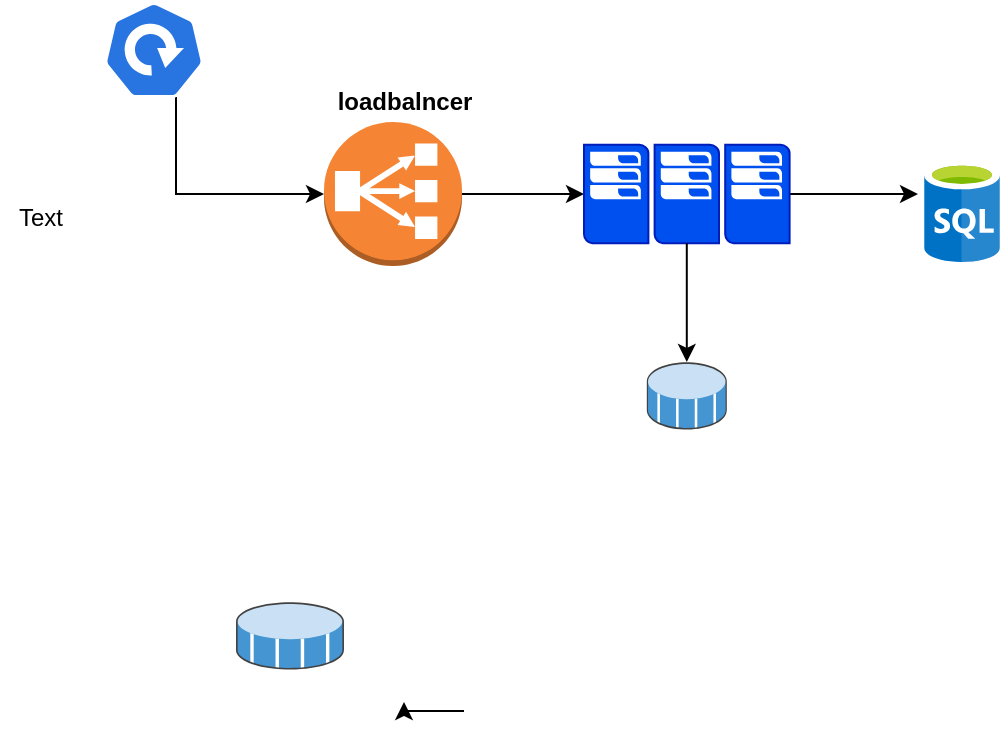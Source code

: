 <mxfile version="13.1.2" type="github">
  <diagram id="V-Iv_9v_B2ZesFRBJzNe" name="Page-1">
    <mxGraphModel dx="1651" dy="494" grid="1" gridSize="10" guides="1" tooltips="1" connect="1" arrows="1" fold="1" page="1" pageScale="1" pageWidth="850" pageHeight="1100" math="0" shadow="0">
      <root>
        <mxCell id="0" />
        <mxCell id="1" parent="0" />
        <mxCell id="uvU2-EduAbgct_iCbx0k-18" style="edgeStyle=orthogonalEdgeStyle;rounded=0;orthogonalLoop=1;jettySize=auto;html=1;exitX=1;exitY=0.5;exitDx=0;exitDy=0;exitPerimeter=0;" edge="1" parent="1" source="uvU2-EduAbgct_iCbx0k-1" target="uvU2-EduAbgct_iCbx0k-3">
          <mxGeometry relative="1" as="geometry" />
        </mxCell>
        <mxCell id="uvU2-EduAbgct_iCbx0k-1" value="" style="outlineConnect=0;dashed=0;verticalLabelPosition=bottom;verticalAlign=top;align=center;html=1;shape=mxgraph.aws3.classic_load_balancer;fillColor=#F58534;gradientColor=none;" vertex="1" parent="1">
          <mxGeometry x="150" y="90" width="69" height="72" as="geometry" />
        </mxCell>
        <mxCell id="uvU2-EduAbgct_iCbx0k-25" style="edgeStyle=orthogonalEdgeStyle;rounded=0;orthogonalLoop=1;jettySize=auto;html=1;exitX=0.5;exitY=1;exitDx=0;exitDy=0;exitPerimeter=0;fontFamily=Helvetica;" edge="1" parent="1">
          <mxGeometry relative="1" as="geometry">
            <mxPoint x="190" y="380" as="targetPoint" />
            <mxPoint x="220" y="384.5" as="sourcePoint" />
          </mxGeometry>
        </mxCell>
        <mxCell id="uvU2-EduAbgct_iCbx0k-19" style="edgeStyle=orthogonalEdgeStyle;rounded=0;orthogonalLoop=1;jettySize=auto;html=1;entryX=-0.079;entryY=0.32;entryDx=0;entryDy=0;entryPerimeter=0;" edge="1" parent="1" source="uvU2-EduAbgct_iCbx0k-3" target="uvU2-EduAbgct_iCbx0k-14">
          <mxGeometry relative="1" as="geometry" />
        </mxCell>
        <mxCell id="uvU2-EduAbgct_iCbx0k-3" value="" style="pointerEvents=1;shadow=0;dashed=0;html=1;strokeColor=#001DBC;fillColor=#0050ef;labelPosition=center;verticalLabelPosition=bottom;verticalAlign=top;align=center;outlineConnect=0;shape=mxgraph.veeam.cluster;fontColor=#ffffff;" vertex="1" parent="1">
          <mxGeometry x="280" y="101.4" width="102.8" height="49.2" as="geometry" />
        </mxCell>
        <mxCell id="uvU2-EduAbgct_iCbx0k-15" style="edgeStyle=orthogonalEdgeStyle;rounded=0;orthogonalLoop=1;jettySize=auto;html=1;exitX=0.72;exitY=0.99;exitDx=0;exitDy=0;exitPerimeter=0;entryX=0;entryY=0.5;entryDx=0;entryDy=0;entryPerimeter=0;" edge="1" parent="1" source="uvU2-EduAbgct_iCbx0k-6" target="uvU2-EduAbgct_iCbx0k-1">
          <mxGeometry relative="1" as="geometry" />
        </mxCell>
        <mxCell id="uvU2-EduAbgct_iCbx0k-6" value="" style="html=1;dashed=0;whitespace=wrap;fillColor=#2875E2;strokeColor=#ffffff;points=[[0.005,0.63,0],[0.1,0.2,0],[0.9,0.2,0],[0.5,0,0],[0.995,0.63,0],[0.72,0.99,0],[0.5,1,0],[0.28,0.99,0]];shape=mxgraph.kubernetes.icon;prIcon=deploy" vertex="1" parent="1">
          <mxGeometry x="40" y="30" width="50" height="48" as="geometry" />
        </mxCell>
        <mxCell id="uvU2-EduAbgct_iCbx0k-7" value="" style="shadow=0;dashed=0;html=1;labelPosition=center;verticalLabelPosition=bottom;verticalAlign=top;align=center;outlineConnect=0;shape=mxgraph.veeam.3d.datastore_volume;" vertex="1" parent="1">
          <mxGeometry x="106" y="330" width="54" height="34" as="geometry" />
        </mxCell>
        <mxCell id="uvU2-EduAbgct_iCbx0k-9" value="loadbalncer" style="text;html=1;align=center;verticalAlign=middle;resizable=0;points=[];autosize=1;fontStyle=1;fontFamily=Helvetica;" vertex="1" parent="1">
          <mxGeometry x="150" y="70" width="80" height="20" as="geometry" />
        </mxCell>
        <mxCell id="uvU2-EduAbgct_iCbx0k-16" value="Text" style="text;html=1;align=center;verticalAlign=middle;resizable=0;points=[];autosize=1;" vertex="1" parent="1">
          <mxGeometry x="-12" y="128" width="40" height="20" as="geometry" />
        </mxCell>
        <mxCell id="uvU2-EduAbgct_iCbx0k-14" value="" style="aspect=fixed;html=1;points=[];align=center;image;fontSize=12;image=img/lib/mscae/SQL_Database_generic.svg;" vertex="1" parent="1">
          <mxGeometry x="450" y="110" width="38" height="50" as="geometry" />
        </mxCell>
        <mxCell id="uvU2-EduAbgct_iCbx0k-8" value="" style="shadow=0;dashed=0;html=1;labelPosition=center;verticalLabelPosition=bottom;verticalAlign=top;align=center;outlineConnect=0;shape=mxgraph.veeam.3d.datastore_volume;fontFamily=Verdana;fontStyle=1" vertex="1" parent="1">
          <mxGeometry x="311.4" y="210" width="40" height="34" as="geometry" />
        </mxCell>
        <mxCell id="uvU2-EduAbgct_iCbx0k-24" value="" style="edgeStyle=orthogonalEdgeStyle;rounded=0;orthogonalLoop=1;jettySize=auto;html=1;" edge="1" parent="1" source="uvU2-EduAbgct_iCbx0k-3" target="uvU2-EduAbgct_iCbx0k-8">
          <mxGeometry relative="1" as="geometry">
            <mxPoint x="331.4" y="150.6" as="sourcePoint" />
            <mxPoint x="341.4" y="230.6" as="targetPoint" />
          </mxGeometry>
        </mxCell>
      </root>
    </mxGraphModel>
  </diagram>
</mxfile>
